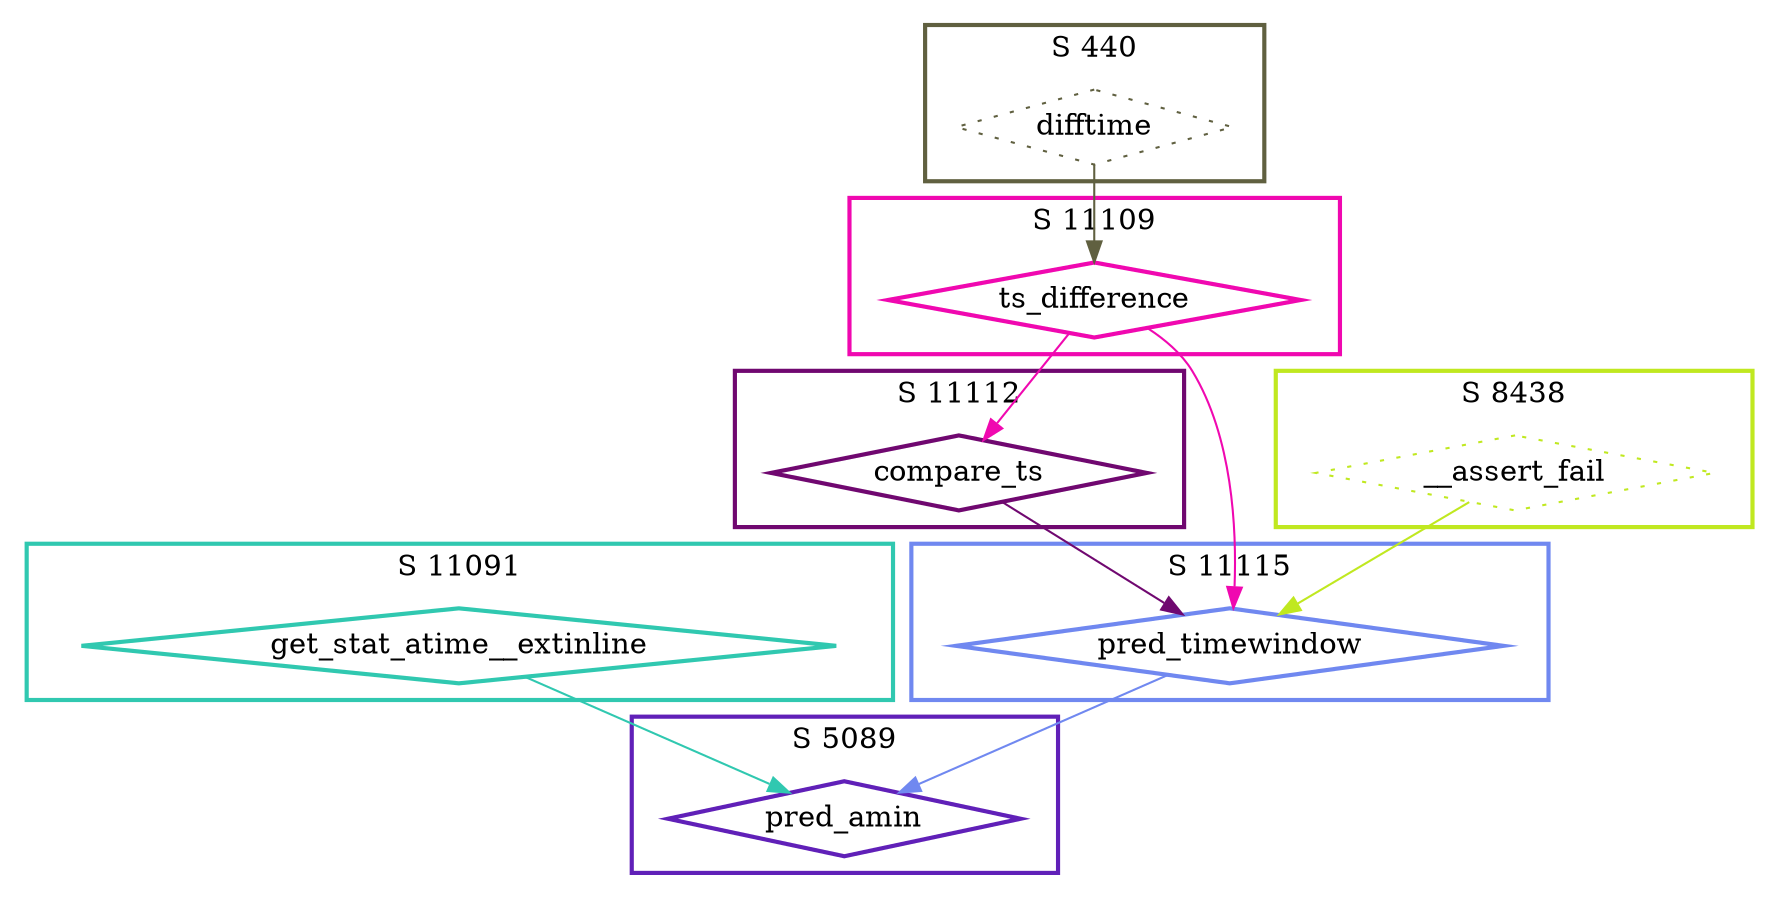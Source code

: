 digraph G {
  ratio=0.500000;
  "UV get_stat_atime__extinline (11091)" [shape=diamond,
                                          label="get_stat_atime__extinline",
                                          color="#30C8B0", style=bold];
  "UV pred_amin (5089)" [shape=diamond, label="pred_amin", color="#6020B8",
                         style=bold];
  "UV ts_difference (11109)" [shape=diamond, label="ts_difference",
                              color="#F008B0", style=bold];
  "UV difftime (440)" [shape=diamond, label="difftime", color="#606040",
                       style=dotted];
  "UV compare_ts (11112)" [shape=diamond, label="compare_ts",
                           color="#700870", style=bold];
  "UV pred_timewindow (11115)" [shape=diamond, label="pred_timewindow",
                                color="#7088F0", style=bold];
  "UV __assert_fail (8438)" [shape=diamond, label="__assert_fail",
                             color="#C0E820", style=dotted];
  
  subgraph cluster_5089 { label="S 5089";
    color="#6020B8";
    style=bold;
    "UV pred_amin (5089)"; };
  subgraph cluster_8438 { label="S 8438";
    color="#C0E820";
    style=bold;
    "UV __assert_fail (8438)"; };
  subgraph cluster_11112 { label="S 11112";
    color="#700870";
    style=bold;
    "UV compare_ts (11112)"; };
  subgraph cluster_11091 { label="S 11091";
    color="#30C8B0";
    style=bold;
    "UV get_stat_atime__extinline (11091)"; };
  subgraph cluster_11109 { label="S 11109";
    color="#F008B0";
    style=bold;
    "UV ts_difference (11109)"; };
  subgraph cluster_11115 { label="S 11115";
    color="#7088F0";
    style=bold;
    "UV pred_timewindow (11115)"; };
  subgraph cluster_440 { label="S 440";
    color="#606040";
    style=bold;
    "UV difftime (440)"; };
  
  "UV get_stat_atime__extinline (11091)" -> "UV pred_amin (5089)" [color="#30C8B0"];
  "UV ts_difference (11109)" -> "UV compare_ts (11112)" [color="#F008B0"];
  "UV ts_difference (11109)" -> "UV pred_timewindow (11115)" [color="#F008B0"];
  "UV difftime (440)" -> "UV ts_difference (11109)" [color="#606040"];
  "UV compare_ts (11112)" -> "UV pred_timewindow (11115)" [color="#700870"];
  "UV pred_timewindow (11115)" -> "UV pred_amin (5089)" [color="#7088F0"];
  "UV __assert_fail (8438)" -> "UV pred_timewindow (11115)" [color="#C0E820"];
  
  }